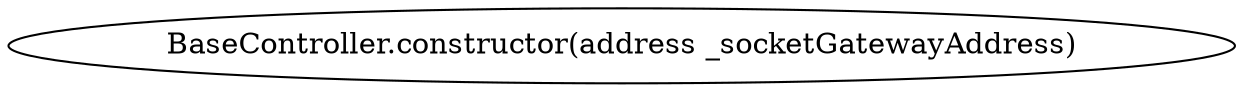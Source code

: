 digraph "" {
	graph [bb="0,0,497.21,36"];
	node [label="\N"];
	"BaseController.constructor(address _socketGatewayAddress)"	 [height=0.5,
		pos="248.61,18",
		width=6.9058];
}
